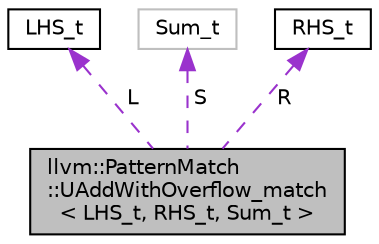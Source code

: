 digraph "llvm::PatternMatch::UAddWithOverflow_match&lt; LHS_t, RHS_t, Sum_t &gt;"
{
 // LATEX_PDF_SIZE
  bgcolor="transparent";
  edge [fontname="Helvetica",fontsize="10",labelfontname="Helvetica",labelfontsize="10"];
  node [fontname="Helvetica",fontsize="10",shape=record];
  Node1 [label="llvm::PatternMatch\l::UAddWithOverflow_match\l\< LHS_t, RHS_t, Sum_t \>",height=0.2,width=0.4,color="black", fillcolor="grey75", style="filled", fontcolor="black",tooltip=" "];
  Node2 -> Node1 [dir="back",color="darkorchid3",fontsize="10",style="dashed",label=" L" ,fontname="Helvetica"];
  Node2 [label="LHS_t",height=0.2,width=0.4,color="black",URL="$classLHS__t.html",tooltip=" "];
  Node3 -> Node1 [dir="back",color="darkorchid3",fontsize="10",style="dashed",label=" S" ,fontname="Helvetica"];
  Node3 [label="Sum_t",height=0.2,width=0.4,color="grey75",tooltip=" "];
  Node4 -> Node1 [dir="back",color="darkorchid3",fontsize="10",style="dashed",label=" R" ,fontname="Helvetica"];
  Node4 [label="RHS_t",height=0.2,width=0.4,color="black",URL="$classRHS__t.html",tooltip=" "];
}
